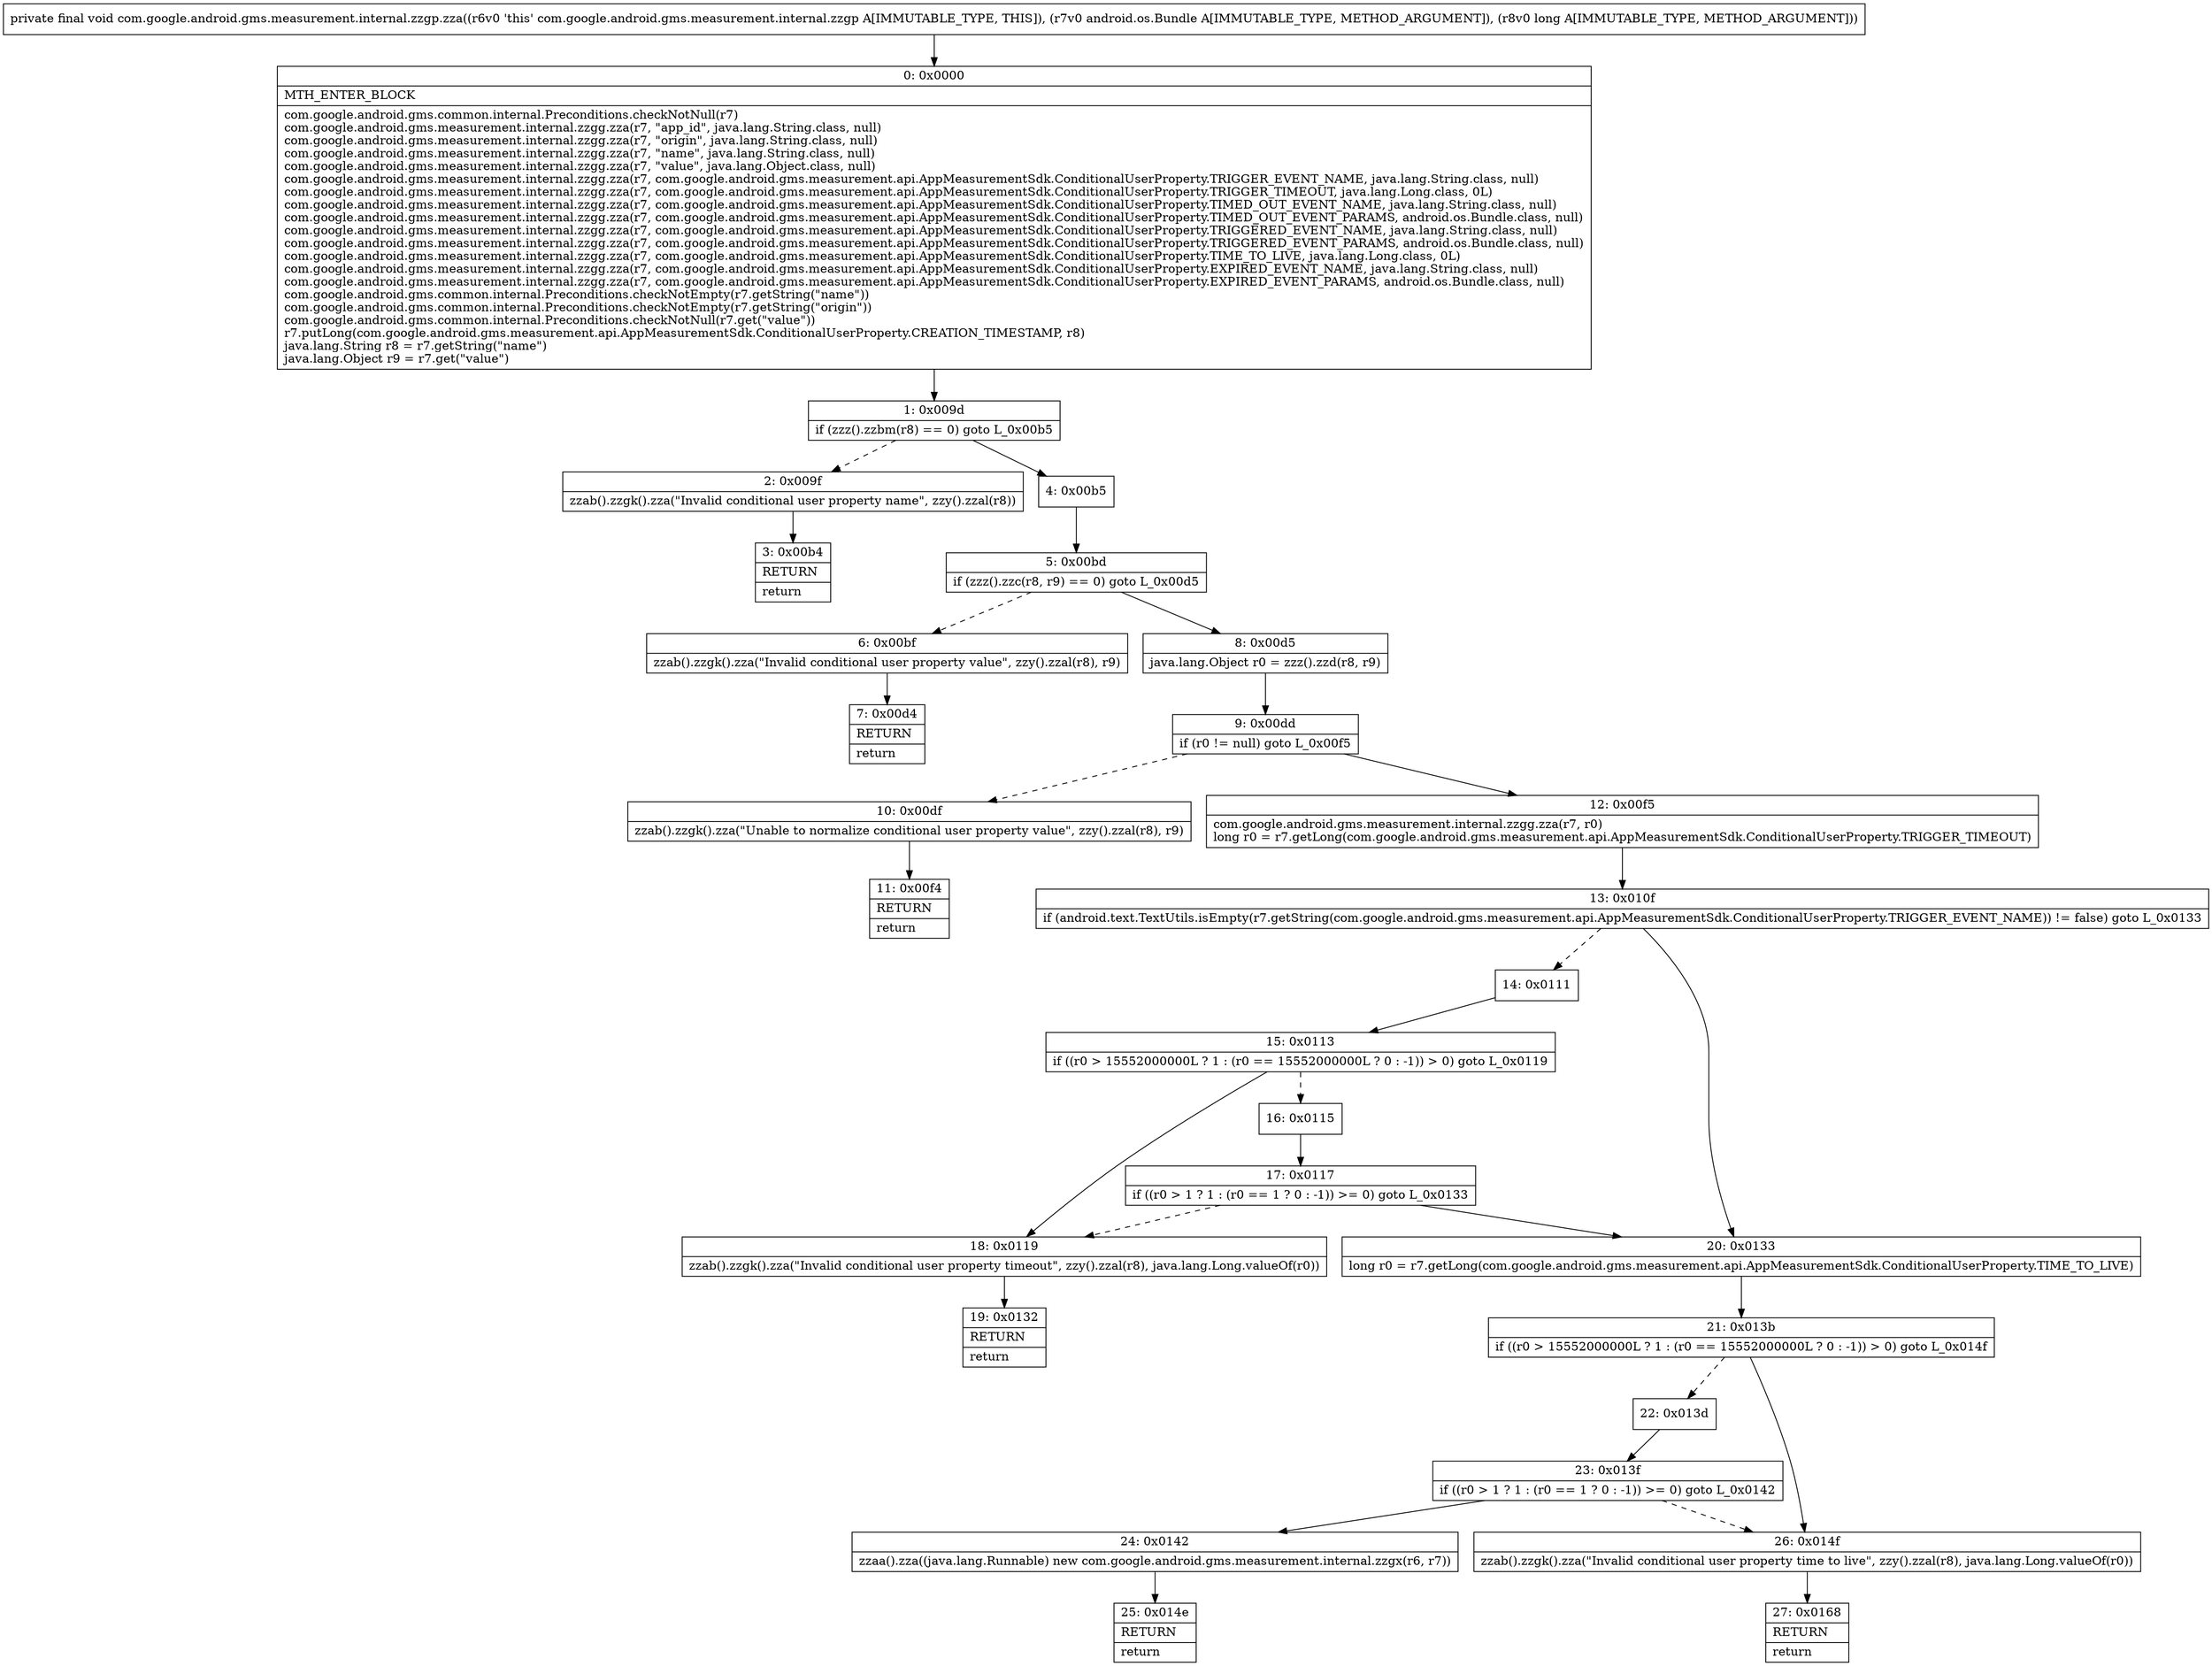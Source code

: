 digraph "CFG forcom.google.android.gms.measurement.internal.zzgp.zza(Landroid\/os\/Bundle;J)V" {
Node_0 [shape=record,label="{0\:\ 0x0000|MTH_ENTER_BLOCK\l|com.google.android.gms.common.internal.Preconditions.checkNotNull(r7)\lcom.google.android.gms.measurement.internal.zzgg.zza(r7, \"app_id\", java.lang.String.class, null)\lcom.google.android.gms.measurement.internal.zzgg.zza(r7, \"origin\", java.lang.String.class, null)\lcom.google.android.gms.measurement.internal.zzgg.zza(r7, \"name\", java.lang.String.class, null)\lcom.google.android.gms.measurement.internal.zzgg.zza(r7, \"value\", java.lang.Object.class, null)\lcom.google.android.gms.measurement.internal.zzgg.zza(r7, com.google.android.gms.measurement.api.AppMeasurementSdk.ConditionalUserProperty.TRIGGER_EVENT_NAME, java.lang.String.class, null)\lcom.google.android.gms.measurement.internal.zzgg.zza(r7, com.google.android.gms.measurement.api.AppMeasurementSdk.ConditionalUserProperty.TRIGGER_TIMEOUT, java.lang.Long.class, 0L)\lcom.google.android.gms.measurement.internal.zzgg.zza(r7, com.google.android.gms.measurement.api.AppMeasurementSdk.ConditionalUserProperty.TIMED_OUT_EVENT_NAME, java.lang.String.class, null)\lcom.google.android.gms.measurement.internal.zzgg.zza(r7, com.google.android.gms.measurement.api.AppMeasurementSdk.ConditionalUserProperty.TIMED_OUT_EVENT_PARAMS, android.os.Bundle.class, null)\lcom.google.android.gms.measurement.internal.zzgg.zza(r7, com.google.android.gms.measurement.api.AppMeasurementSdk.ConditionalUserProperty.TRIGGERED_EVENT_NAME, java.lang.String.class, null)\lcom.google.android.gms.measurement.internal.zzgg.zza(r7, com.google.android.gms.measurement.api.AppMeasurementSdk.ConditionalUserProperty.TRIGGERED_EVENT_PARAMS, android.os.Bundle.class, null)\lcom.google.android.gms.measurement.internal.zzgg.zza(r7, com.google.android.gms.measurement.api.AppMeasurementSdk.ConditionalUserProperty.TIME_TO_LIVE, java.lang.Long.class, 0L)\lcom.google.android.gms.measurement.internal.zzgg.zza(r7, com.google.android.gms.measurement.api.AppMeasurementSdk.ConditionalUserProperty.EXPIRED_EVENT_NAME, java.lang.String.class, null)\lcom.google.android.gms.measurement.internal.zzgg.zza(r7, com.google.android.gms.measurement.api.AppMeasurementSdk.ConditionalUserProperty.EXPIRED_EVENT_PARAMS, android.os.Bundle.class, null)\lcom.google.android.gms.common.internal.Preconditions.checkNotEmpty(r7.getString(\"name\"))\lcom.google.android.gms.common.internal.Preconditions.checkNotEmpty(r7.getString(\"origin\"))\lcom.google.android.gms.common.internal.Preconditions.checkNotNull(r7.get(\"value\"))\lr7.putLong(com.google.android.gms.measurement.api.AppMeasurementSdk.ConditionalUserProperty.CREATION_TIMESTAMP, r8)\ljava.lang.String r8 = r7.getString(\"name\")\ljava.lang.Object r9 = r7.get(\"value\")\l}"];
Node_1 [shape=record,label="{1\:\ 0x009d|if (zzz().zzbm(r8) == 0) goto L_0x00b5\l}"];
Node_2 [shape=record,label="{2\:\ 0x009f|zzab().zzgk().zza(\"Invalid conditional user property name\", zzy().zzal(r8))\l}"];
Node_3 [shape=record,label="{3\:\ 0x00b4|RETURN\l|return\l}"];
Node_4 [shape=record,label="{4\:\ 0x00b5}"];
Node_5 [shape=record,label="{5\:\ 0x00bd|if (zzz().zzc(r8, r9) == 0) goto L_0x00d5\l}"];
Node_6 [shape=record,label="{6\:\ 0x00bf|zzab().zzgk().zza(\"Invalid conditional user property value\", zzy().zzal(r8), r9)\l}"];
Node_7 [shape=record,label="{7\:\ 0x00d4|RETURN\l|return\l}"];
Node_8 [shape=record,label="{8\:\ 0x00d5|java.lang.Object r0 = zzz().zzd(r8, r9)\l}"];
Node_9 [shape=record,label="{9\:\ 0x00dd|if (r0 != null) goto L_0x00f5\l}"];
Node_10 [shape=record,label="{10\:\ 0x00df|zzab().zzgk().zza(\"Unable to normalize conditional user property value\", zzy().zzal(r8), r9)\l}"];
Node_11 [shape=record,label="{11\:\ 0x00f4|RETURN\l|return\l}"];
Node_12 [shape=record,label="{12\:\ 0x00f5|com.google.android.gms.measurement.internal.zzgg.zza(r7, r0)\llong r0 = r7.getLong(com.google.android.gms.measurement.api.AppMeasurementSdk.ConditionalUserProperty.TRIGGER_TIMEOUT)\l}"];
Node_13 [shape=record,label="{13\:\ 0x010f|if (android.text.TextUtils.isEmpty(r7.getString(com.google.android.gms.measurement.api.AppMeasurementSdk.ConditionalUserProperty.TRIGGER_EVENT_NAME)) != false) goto L_0x0133\l}"];
Node_14 [shape=record,label="{14\:\ 0x0111}"];
Node_15 [shape=record,label="{15\:\ 0x0113|if ((r0 \> 15552000000L ? 1 : (r0 == 15552000000L ? 0 : \-1)) \> 0) goto L_0x0119\l}"];
Node_16 [shape=record,label="{16\:\ 0x0115}"];
Node_17 [shape=record,label="{17\:\ 0x0117|if ((r0 \> 1 ? 1 : (r0 == 1 ? 0 : \-1)) \>= 0) goto L_0x0133\l}"];
Node_18 [shape=record,label="{18\:\ 0x0119|zzab().zzgk().zza(\"Invalid conditional user property timeout\", zzy().zzal(r8), java.lang.Long.valueOf(r0))\l}"];
Node_19 [shape=record,label="{19\:\ 0x0132|RETURN\l|return\l}"];
Node_20 [shape=record,label="{20\:\ 0x0133|long r0 = r7.getLong(com.google.android.gms.measurement.api.AppMeasurementSdk.ConditionalUserProperty.TIME_TO_LIVE)\l}"];
Node_21 [shape=record,label="{21\:\ 0x013b|if ((r0 \> 15552000000L ? 1 : (r0 == 15552000000L ? 0 : \-1)) \> 0) goto L_0x014f\l}"];
Node_22 [shape=record,label="{22\:\ 0x013d}"];
Node_23 [shape=record,label="{23\:\ 0x013f|if ((r0 \> 1 ? 1 : (r0 == 1 ? 0 : \-1)) \>= 0) goto L_0x0142\l}"];
Node_24 [shape=record,label="{24\:\ 0x0142|zzaa().zza((java.lang.Runnable) new com.google.android.gms.measurement.internal.zzgx(r6, r7))\l}"];
Node_25 [shape=record,label="{25\:\ 0x014e|RETURN\l|return\l}"];
Node_26 [shape=record,label="{26\:\ 0x014f|zzab().zzgk().zza(\"Invalid conditional user property time to live\", zzy().zzal(r8), java.lang.Long.valueOf(r0))\l}"];
Node_27 [shape=record,label="{27\:\ 0x0168|RETURN\l|return\l}"];
MethodNode[shape=record,label="{private final void com.google.android.gms.measurement.internal.zzgp.zza((r6v0 'this' com.google.android.gms.measurement.internal.zzgp A[IMMUTABLE_TYPE, THIS]), (r7v0 android.os.Bundle A[IMMUTABLE_TYPE, METHOD_ARGUMENT]), (r8v0 long A[IMMUTABLE_TYPE, METHOD_ARGUMENT])) }"];
MethodNode -> Node_0;
Node_0 -> Node_1;
Node_1 -> Node_2[style=dashed];
Node_1 -> Node_4;
Node_2 -> Node_3;
Node_4 -> Node_5;
Node_5 -> Node_6[style=dashed];
Node_5 -> Node_8;
Node_6 -> Node_7;
Node_8 -> Node_9;
Node_9 -> Node_10[style=dashed];
Node_9 -> Node_12;
Node_10 -> Node_11;
Node_12 -> Node_13;
Node_13 -> Node_14[style=dashed];
Node_13 -> Node_20;
Node_14 -> Node_15;
Node_15 -> Node_16[style=dashed];
Node_15 -> Node_18;
Node_16 -> Node_17;
Node_17 -> Node_18[style=dashed];
Node_17 -> Node_20;
Node_18 -> Node_19;
Node_20 -> Node_21;
Node_21 -> Node_22[style=dashed];
Node_21 -> Node_26;
Node_22 -> Node_23;
Node_23 -> Node_24;
Node_23 -> Node_26[style=dashed];
Node_24 -> Node_25;
Node_26 -> Node_27;
}

